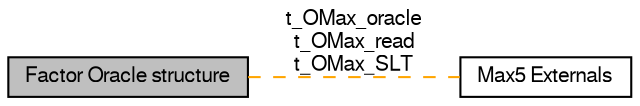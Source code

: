 digraph structs
{
  bgcolor="transparent";
  edge [fontname="FreeSans",fontsize="10",labelfontname="FreeSans",labelfontsize="10"];
  node [fontname="FreeSans",fontsize="10",shape=record];
  rankdir=LR;
  Node1 [label="Max5 Externals",height=0.2,width=0.4,color="black",URL="$group__externals.html"];
  Node0 [label="Factor Oracle structure",height=0.2,width=0.4,color="black", fillcolor="grey75", style="filled" fontcolor="black"];
  Node0->Node1 [shape=plaintext, label="t_OMax_oracle\nt_OMax_read\nt_OMax_SLT", color="orange", dir="none", style="dashed"];
}
